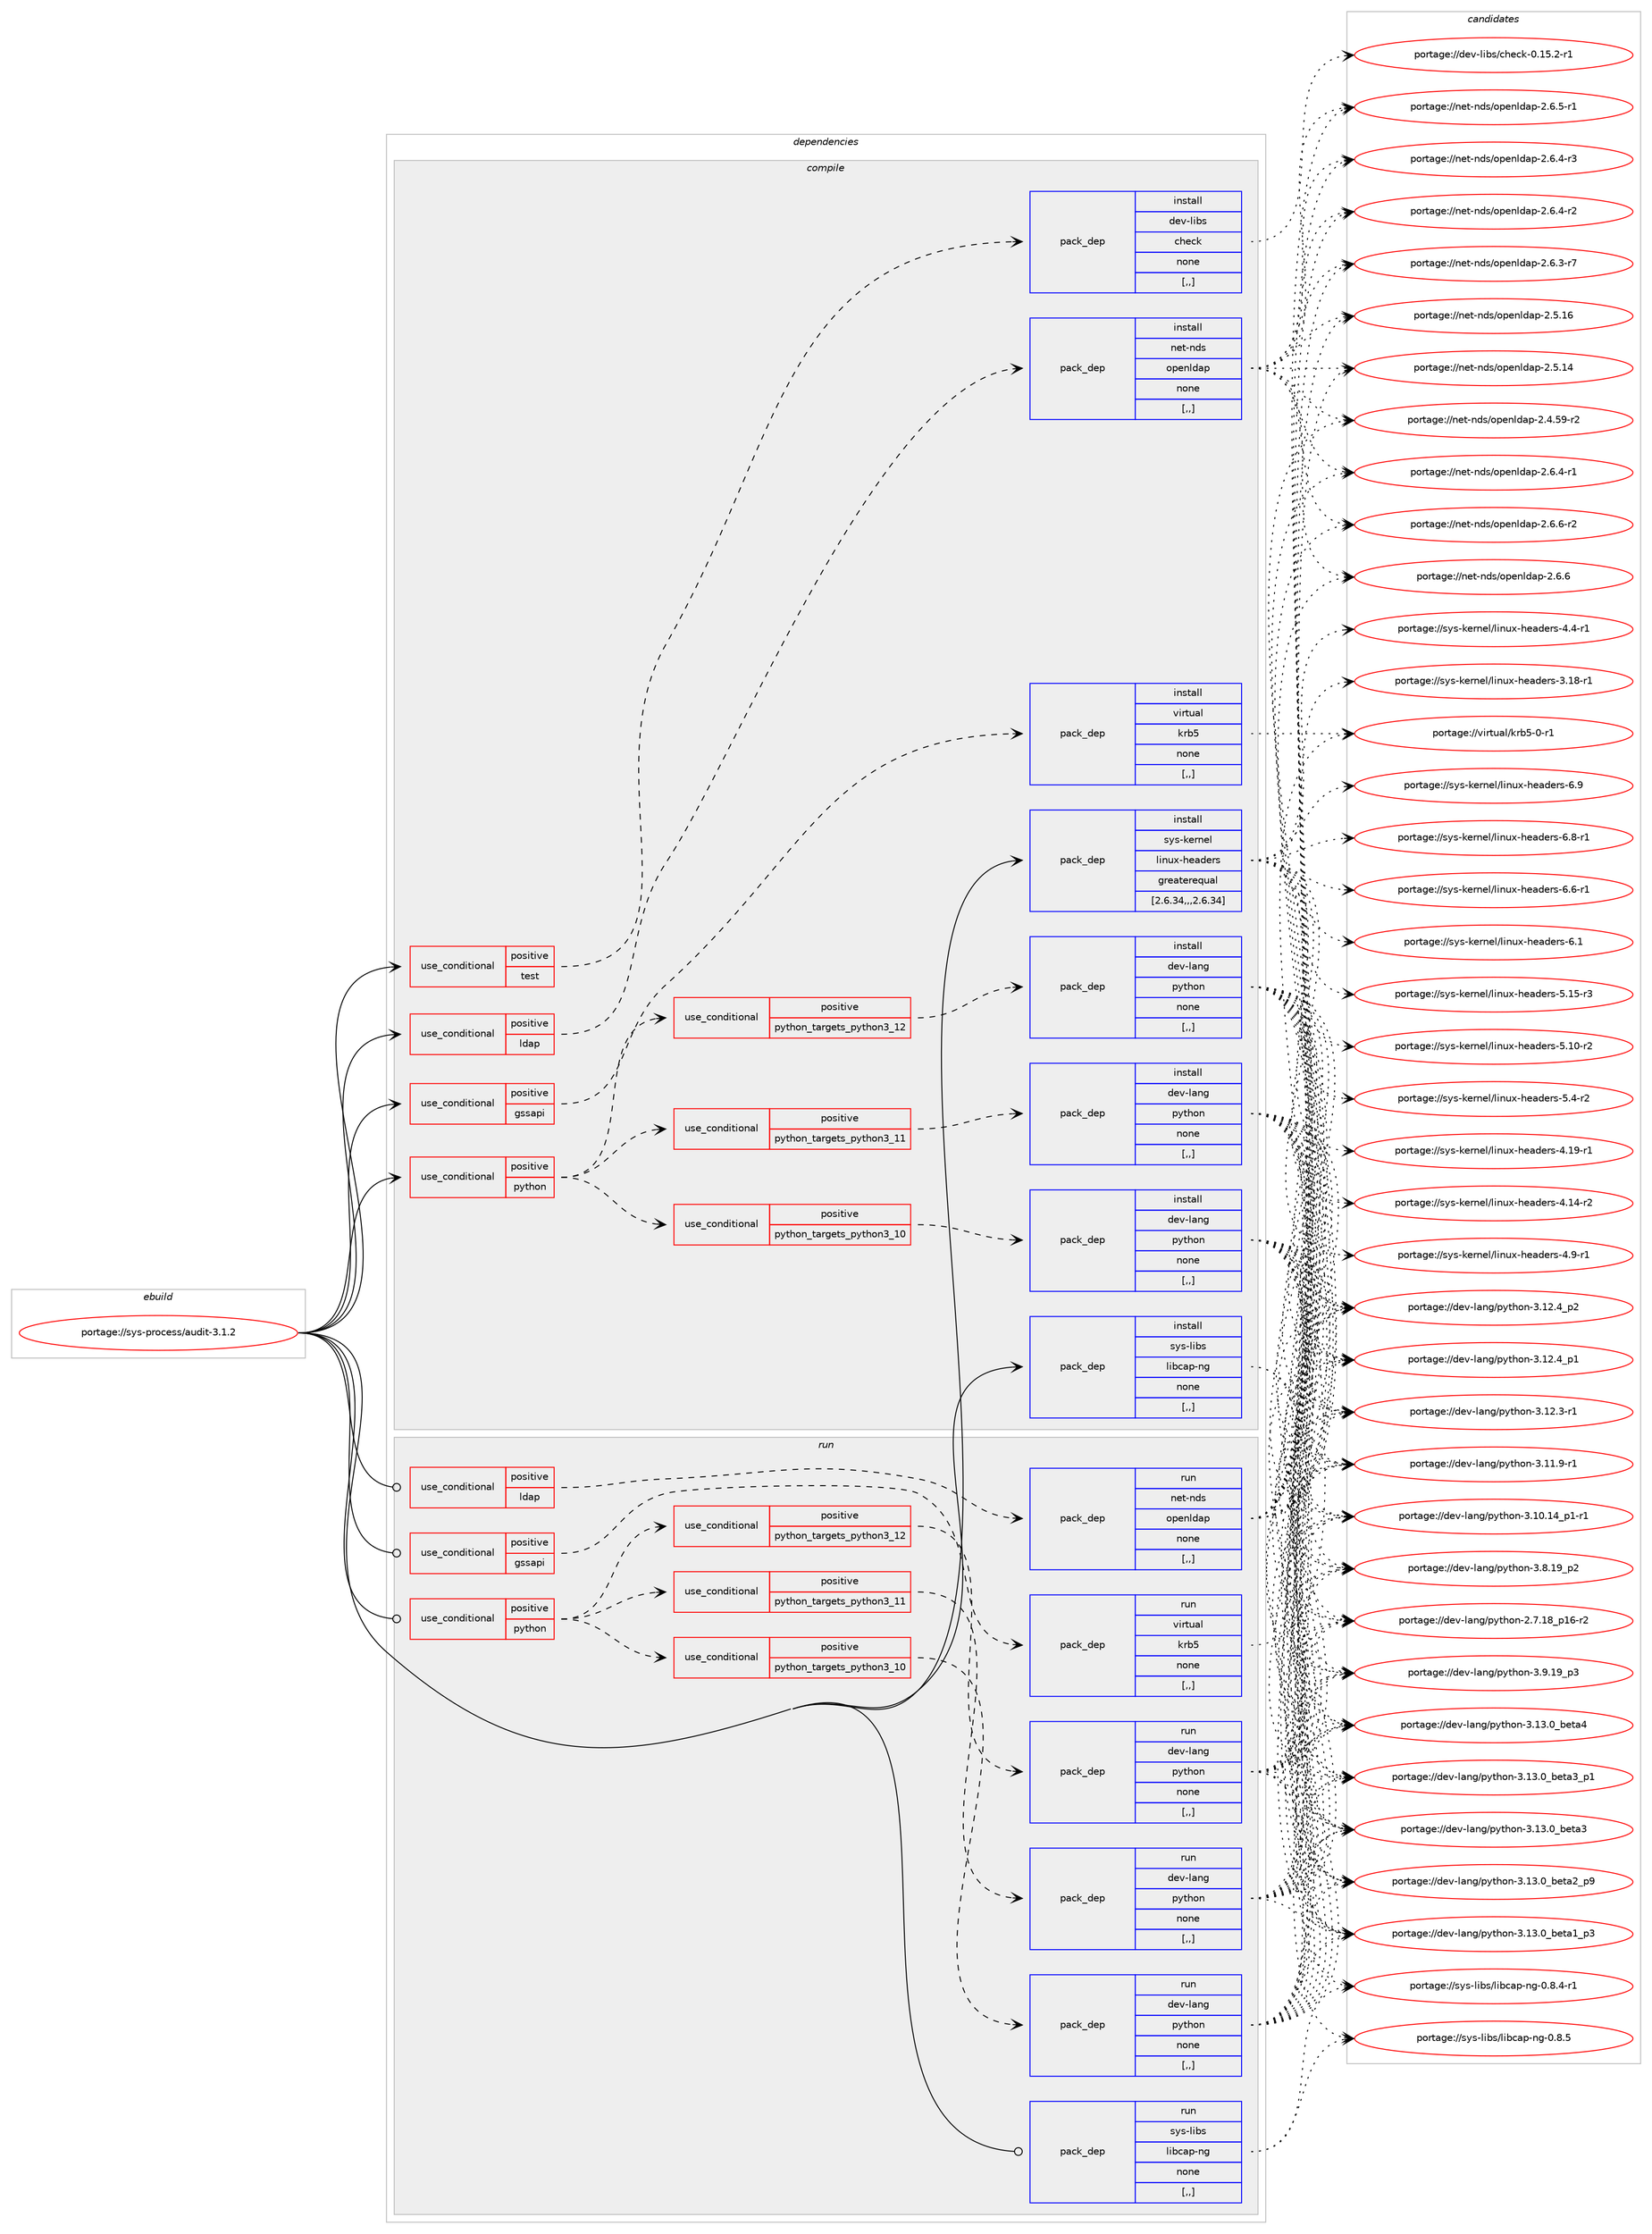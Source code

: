 digraph prolog {

# *************
# Graph options
# *************

newrank=true;
concentrate=true;
compound=true;
graph [rankdir=LR,fontname=Helvetica,fontsize=10,ranksep=1.5];#, ranksep=2.5, nodesep=0.2];
edge  [arrowhead=vee];
node  [fontname=Helvetica,fontsize=10];

# **********
# The ebuild
# **********

subgraph cluster_leftcol {
color=gray;
label=<<i>ebuild</i>>;
id [label="portage://sys-process/audit-3.1.2", color=red, width=4, href="../sys-process/audit-3.1.2.svg"];
}

# ****************
# The dependencies
# ****************

subgraph cluster_midcol {
color=gray;
label=<<i>dependencies</i>>;
subgraph cluster_compile {
fillcolor="#eeeeee";
style=filled;
label=<<i>compile</i>>;
subgraph cond118375 {
dependency443171 [label=<<TABLE BORDER="0" CELLBORDER="1" CELLSPACING="0" CELLPADDING="4"><TR><TD ROWSPAN="3" CELLPADDING="10">use_conditional</TD></TR><TR><TD>positive</TD></TR><TR><TD>gssapi</TD></TR></TABLE>>, shape=none, color=red];
subgraph pack321790 {
dependency443172 [label=<<TABLE BORDER="0" CELLBORDER="1" CELLSPACING="0" CELLPADDING="4" WIDTH="220"><TR><TD ROWSPAN="6" CELLPADDING="30">pack_dep</TD></TR><TR><TD WIDTH="110">install</TD></TR><TR><TD>virtual</TD></TR><TR><TD>krb5</TD></TR><TR><TD>none</TD></TR><TR><TD>[,,]</TD></TR></TABLE>>, shape=none, color=blue];
}
dependency443171:e -> dependency443172:w [weight=20,style="dashed",arrowhead="vee"];
}
id:e -> dependency443171:w [weight=20,style="solid",arrowhead="vee"];
subgraph cond118376 {
dependency443173 [label=<<TABLE BORDER="0" CELLBORDER="1" CELLSPACING="0" CELLPADDING="4"><TR><TD ROWSPAN="3" CELLPADDING="10">use_conditional</TD></TR><TR><TD>positive</TD></TR><TR><TD>ldap</TD></TR></TABLE>>, shape=none, color=red];
subgraph pack321791 {
dependency443174 [label=<<TABLE BORDER="0" CELLBORDER="1" CELLSPACING="0" CELLPADDING="4" WIDTH="220"><TR><TD ROWSPAN="6" CELLPADDING="30">pack_dep</TD></TR><TR><TD WIDTH="110">install</TD></TR><TR><TD>net-nds</TD></TR><TR><TD>openldap</TD></TR><TR><TD>none</TD></TR><TR><TD>[,,]</TD></TR></TABLE>>, shape=none, color=blue];
}
dependency443173:e -> dependency443174:w [weight=20,style="dashed",arrowhead="vee"];
}
id:e -> dependency443173:w [weight=20,style="solid",arrowhead="vee"];
subgraph cond118377 {
dependency443175 [label=<<TABLE BORDER="0" CELLBORDER="1" CELLSPACING="0" CELLPADDING="4"><TR><TD ROWSPAN="3" CELLPADDING="10">use_conditional</TD></TR><TR><TD>positive</TD></TR><TR><TD>python</TD></TR></TABLE>>, shape=none, color=red];
subgraph cond118378 {
dependency443176 [label=<<TABLE BORDER="0" CELLBORDER="1" CELLSPACING="0" CELLPADDING="4"><TR><TD ROWSPAN="3" CELLPADDING="10">use_conditional</TD></TR><TR><TD>positive</TD></TR><TR><TD>python_targets_python3_10</TD></TR></TABLE>>, shape=none, color=red];
subgraph pack321792 {
dependency443177 [label=<<TABLE BORDER="0" CELLBORDER="1" CELLSPACING="0" CELLPADDING="4" WIDTH="220"><TR><TD ROWSPAN="6" CELLPADDING="30">pack_dep</TD></TR><TR><TD WIDTH="110">install</TD></TR><TR><TD>dev-lang</TD></TR><TR><TD>python</TD></TR><TR><TD>none</TD></TR><TR><TD>[,,]</TD></TR></TABLE>>, shape=none, color=blue];
}
dependency443176:e -> dependency443177:w [weight=20,style="dashed",arrowhead="vee"];
}
dependency443175:e -> dependency443176:w [weight=20,style="dashed",arrowhead="vee"];
subgraph cond118379 {
dependency443178 [label=<<TABLE BORDER="0" CELLBORDER="1" CELLSPACING="0" CELLPADDING="4"><TR><TD ROWSPAN="3" CELLPADDING="10">use_conditional</TD></TR><TR><TD>positive</TD></TR><TR><TD>python_targets_python3_11</TD></TR></TABLE>>, shape=none, color=red];
subgraph pack321793 {
dependency443179 [label=<<TABLE BORDER="0" CELLBORDER="1" CELLSPACING="0" CELLPADDING="4" WIDTH="220"><TR><TD ROWSPAN="6" CELLPADDING="30">pack_dep</TD></TR><TR><TD WIDTH="110">install</TD></TR><TR><TD>dev-lang</TD></TR><TR><TD>python</TD></TR><TR><TD>none</TD></TR><TR><TD>[,,]</TD></TR></TABLE>>, shape=none, color=blue];
}
dependency443178:e -> dependency443179:w [weight=20,style="dashed",arrowhead="vee"];
}
dependency443175:e -> dependency443178:w [weight=20,style="dashed",arrowhead="vee"];
subgraph cond118380 {
dependency443180 [label=<<TABLE BORDER="0" CELLBORDER="1" CELLSPACING="0" CELLPADDING="4"><TR><TD ROWSPAN="3" CELLPADDING="10">use_conditional</TD></TR><TR><TD>positive</TD></TR><TR><TD>python_targets_python3_12</TD></TR></TABLE>>, shape=none, color=red];
subgraph pack321794 {
dependency443181 [label=<<TABLE BORDER="0" CELLBORDER="1" CELLSPACING="0" CELLPADDING="4" WIDTH="220"><TR><TD ROWSPAN="6" CELLPADDING="30">pack_dep</TD></TR><TR><TD WIDTH="110">install</TD></TR><TR><TD>dev-lang</TD></TR><TR><TD>python</TD></TR><TR><TD>none</TD></TR><TR><TD>[,,]</TD></TR></TABLE>>, shape=none, color=blue];
}
dependency443180:e -> dependency443181:w [weight=20,style="dashed",arrowhead="vee"];
}
dependency443175:e -> dependency443180:w [weight=20,style="dashed",arrowhead="vee"];
}
id:e -> dependency443175:w [weight=20,style="solid",arrowhead="vee"];
subgraph cond118381 {
dependency443182 [label=<<TABLE BORDER="0" CELLBORDER="1" CELLSPACING="0" CELLPADDING="4"><TR><TD ROWSPAN="3" CELLPADDING="10">use_conditional</TD></TR><TR><TD>positive</TD></TR><TR><TD>test</TD></TR></TABLE>>, shape=none, color=red];
subgraph pack321795 {
dependency443183 [label=<<TABLE BORDER="0" CELLBORDER="1" CELLSPACING="0" CELLPADDING="4" WIDTH="220"><TR><TD ROWSPAN="6" CELLPADDING="30">pack_dep</TD></TR><TR><TD WIDTH="110">install</TD></TR><TR><TD>dev-libs</TD></TR><TR><TD>check</TD></TR><TR><TD>none</TD></TR><TR><TD>[,,]</TD></TR></TABLE>>, shape=none, color=blue];
}
dependency443182:e -> dependency443183:w [weight=20,style="dashed",arrowhead="vee"];
}
id:e -> dependency443182:w [weight=20,style="solid",arrowhead="vee"];
subgraph pack321796 {
dependency443184 [label=<<TABLE BORDER="0" CELLBORDER="1" CELLSPACING="0" CELLPADDING="4" WIDTH="220"><TR><TD ROWSPAN="6" CELLPADDING="30">pack_dep</TD></TR><TR><TD WIDTH="110">install</TD></TR><TR><TD>sys-kernel</TD></TR><TR><TD>linux-headers</TD></TR><TR><TD>greaterequal</TD></TR><TR><TD>[2.6.34,,,2.6.34]</TD></TR></TABLE>>, shape=none, color=blue];
}
id:e -> dependency443184:w [weight=20,style="solid",arrowhead="vee"];
subgraph pack321797 {
dependency443185 [label=<<TABLE BORDER="0" CELLBORDER="1" CELLSPACING="0" CELLPADDING="4" WIDTH="220"><TR><TD ROWSPAN="6" CELLPADDING="30">pack_dep</TD></TR><TR><TD WIDTH="110">install</TD></TR><TR><TD>sys-libs</TD></TR><TR><TD>libcap-ng</TD></TR><TR><TD>none</TD></TR><TR><TD>[,,]</TD></TR></TABLE>>, shape=none, color=blue];
}
id:e -> dependency443185:w [weight=20,style="solid",arrowhead="vee"];
}
subgraph cluster_compileandrun {
fillcolor="#eeeeee";
style=filled;
label=<<i>compile and run</i>>;
}
subgraph cluster_run {
fillcolor="#eeeeee";
style=filled;
label=<<i>run</i>>;
subgraph cond118382 {
dependency443186 [label=<<TABLE BORDER="0" CELLBORDER="1" CELLSPACING="0" CELLPADDING="4"><TR><TD ROWSPAN="3" CELLPADDING="10">use_conditional</TD></TR><TR><TD>positive</TD></TR><TR><TD>gssapi</TD></TR></TABLE>>, shape=none, color=red];
subgraph pack321798 {
dependency443187 [label=<<TABLE BORDER="0" CELLBORDER="1" CELLSPACING="0" CELLPADDING="4" WIDTH="220"><TR><TD ROWSPAN="6" CELLPADDING="30">pack_dep</TD></TR><TR><TD WIDTH="110">run</TD></TR><TR><TD>virtual</TD></TR><TR><TD>krb5</TD></TR><TR><TD>none</TD></TR><TR><TD>[,,]</TD></TR></TABLE>>, shape=none, color=blue];
}
dependency443186:e -> dependency443187:w [weight=20,style="dashed",arrowhead="vee"];
}
id:e -> dependency443186:w [weight=20,style="solid",arrowhead="odot"];
subgraph cond118383 {
dependency443188 [label=<<TABLE BORDER="0" CELLBORDER="1" CELLSPACING="0" CELLPADDING="4"><TR><TD ROWSPAN="3" CELLPADDING="10">use_conditional</TD></TR><TR><TD>positive</TD></TR><TR><TD>ldap</TD></TR></TABLE>>, shape=none, color=red];
subgraph pack321799 {
dependency443189 [label=<<TABLE BORDER="0" CELLBORDER="1" CELLSPACING="0" CELLPADDING="4" WIDTH="220"><TR><TD ROWSPAN="6" CELLPADDING="30">pack_dep</TD></TR><TR><TD WIDTH="110">run</TD></TR><TR><TD>net-nds</TD></TR><TR><TD>openldap</TD></TR><TR><TD>none</TD></TR><TR><TD>[,,]</TD></TR></TABLE>>, shape=none, color=blue];
}
dependency443188:e -> dependency443189:w [weight=20,style="dashed",arrowhead="vee"];
}
id:e -> dependency443188:w [weight=20,style="solid",arrowhead="odot"];
subgraph cond118384 {
dependency443190 [label=<<TABLE BORDER="0" CELLBORDER="1" CELLSPACING="0" CELLPADDING="4"><TR><TD ROWSPAN="3" CELLPADDING="10">use_conditional</TD></TR><TR><TD>positive</TD></TR><TR><TD>python</TD></TR></TABLE>>, shape=none, color=red];
subgraph cond118385 {
dependency443191 [label=<<TABLE BORDER="0" CELLBORDER="1" CELLSPACING="0" CELLPADDING="4"><TR><TD ROWSPAN="3" CELLPADDING="10">use_conditional</TD></TR><TR><TD>positive</TD></TR><TR><TD>python_targets_python3_10</TD></TR></TABLE>>, shape=none, color=red];
subgraph pack321800 {
dependency443192 [label=<<TABLE BORDER="0" CELLBORDER="1" CELLSPACING="0" CELLPADDING="4" WIDTH="220"><TR><TD ROWSPAN="6" CELLPADDING="30">pack_dep</TD></TR><TR><TD WIDTH="110">run</TD></TR><TR><TD>dev-lang</TD></TR><TR><TD>python</TD></TR><TR><TD>none</TD></TR><TR><TD>[,,]</TD></TR></TABLE>>, shape=none, color=blue];
}
dependency443191:e -> dependency443192:w [weight=20,style="dashed",arrowhead="vee"];
}
dependency443190:e -> dependency443191:w [weight=20,style="dashed",arrowhead="vee"];
subgraph cond118386 {
dependency443193 [label=<<TABLE BORDER="0" CELLBORDER="1" CELLSPACING="0" CELLPADDING="4"><TR><TD ROWSPAN="3" CELLPADDING="10">use_conditional</TD></TR><TR><TD>positive</TD></TR><TR><TD>python_targets_python3_11</TD></TR></TABLE>>, shape=none, color=red];
subgraph pack321801 {
dependency443194 [label=<<TABLE BORDER="0" CELLBORDER="1" CELLSPACING="0" CELLPADDING="4" WIDTH="220"><TR><TD ROWSPAN="6" CELLPADDING="30">pack_dep</TD></TR><TR><TD WIDTH="110">run</TD></TR><TR><TD>dev-lang</TD></TR><TR><TD>python</TD></TR><TR><TD>none</TD></TR><TR><TD>[,,]</TD></TR></TABLE>>, shape=none, color=blue];
}
dependency443193:e -> dependency443194:w [weight=20,style="dashed",arrowhead="vee"];
}
dependency443190:e -> dependency443193:w [weight=20,style="dashed",arrowhead="vee"];
subgraph cond118387 {
dependency443195 [label=<<TABLE BORDER="0" CELLBORDER="1" CELLSPACING="0" CELLPADDING="4"><TR><TD ROWSPAN="3" CELLPADDING="10">use_conditional</TD></TR><TR><TD>positive</TD></TR><TR><TD>python_targets_python3_12</TD></TR></TABLE>>, shape=none, color=red];
subgraph pack321802 {
dependency443196 [label=<<TABLE BORDER="0" CELLBORDER="1" CELLSPACING="0" CELLPADDING="4" WIDTH="220"><TR><TD ROWSPAN="6" CELLPADDING="30">pack_dep</TD></TR><TR><TD WIDTH="110">run</TD></TR><TR><TD>dev-lang</TD></TR><TR><TD>python</TD></TR><TR><TD>none</TD></TR><TR><TD>[,,]</TD></TR></TABLE>>, shape=none, color=blue];
}
dependency443195:e -> dependency443196:w [weight=20,style="dashed",arrowhead="vee"];
}
dependency443190:e -> dependency443195:w [weight=20,style="dashed",arrowhead="vee"];
}
id:e -> dependency443190:w [weight=20,style="solid",arrowhead="odot"];
subgraph pack321803 {
dependency443197 [label=<<TABLE BORDER="0" CELLBORDER="1" CELLSPACING="0" CELLPADDING="4" WIDTH="220"><TR><TD ROWSPAN="6" CELLPADDING="30">pack_dep</TD></TR><TR><TD WIDTH="110">run</TD></TR><TR><TD>sys-libs</TD></TR><TR><TD>libcap-ng</TD></TR><TR><TD>none</TD></TR><TR><TD>[,,]</TD></TR></TABLE>>, shape=none, color=blue];
}
id:e -> dependency443197:w [weight=20,style="solid",arrowhead="odot"];
}
}

# **************
# The candidates
# **************

subgraph cluster_choices {
rank=same;
color=gray;
label=<<i>candidates</i>>;

subgraph choice321790 {
color=black;
nodesep=1;
choice1181051141161179710847107114985345484511449 [label="portage://virtual/krb5-0-r1", color=red, width=4,href="../virtual/krb5-0-r1.svg"];
dependency443172:e -> choice1181051141161179710847107114985345484511449:w [style=dotted,weight="100"];
}
subgraph choice321791 {
color=black;
nodesep=1;
choice1101011164511010011547111112101110108100971124550465446544511450 [label="portage://net-nds/openldap-2.6.6-r2", color=red, width=4,href="../net-nds/openldap-2.6.6-r2.svg"];
choice110101116451101001154711111210111010810097112455046544654 [label="portage://net-nds/openldap-2.6.6", color=red, width=4,href="../net-nds/openldap-2.6.6.svg"];
choice1101011164511010011547111112101110108100971124550465446534511449 [label="portage://net-nds/openldap-2.6.5-r1", color=red, width=4,href="../net-nds/openldap-2.6.5-r1.svg"];
choice1101011164511010011547111112101110108100971124550465446524511451 [label="portage://net-nds/openldap-2.6.4-r3", color=red, width=4,href="../net-nds/openldap-2.6.4-r3.svg"];
choice1101011164511010011547111112101110108100971124550465446524511450 [label="portage://net-nds/openldap-2.6.4-r2", color=red, width=4,href="../net-nds/openldap-2.6.4-r2.svg"];
choice1101011164511010011547111112101110108100971124550465446524511449 [label="portage://net-nds/openldap-2.6.4-r1", color=red, width=4,href="../net-nds/openldap-2.6.4-r1.svg"];
choice1101011164511010011547111112101110108100971124550465446514511455 [label="portage://net-nds/openldap-2.6.3-r7", color=red, width=4,href="../net-nds/openldap-2.6.3-r7.svg"];
choice11010111645110100115471111121011101081009711245504653464954 [label="portage://net-nds/openldap-2.5.16", color=red, width=4,href="../net-nds/openldap-2.5.16.svg"];
choice11010111645110100115471111121011101081009711245504653464952 [label="portage://net-nds/openldap-2.5.14", color=red, width=4,href="../net-nds/openldap-2.5.14.svg"];
choice110101116451101001154711111210111010810097112455046524653574511450 [label="portage://net-nds/openldap-2.4.59-r2", color=red, width=4,href="../net-nds/openldap-2.4.59-r2.svg"];
dependency443174:e -> choice1101011164511010011547111112101110108100971124550465446544511450:w [style=dotted,weight="100"];
dependency443174:e -> choice110101116451101001154711111210111010810097112455046544654:w [style=dotted,weight="100"];
dependency443174:e -> choice1101011164511010011547111112101110108100971124550465446534511449:w [style=dotted,weight="100"];
dependency443174:e -> choice1101011164511010011547111112101110108100971124550465446524511451:w [style=dotted,weight="100"];
dependency443174:e -> choice1101011164511010011547111112101110108100971124550465446524511450:w [style=dotted,weight="100"];
dependency443174:e -> choice1101011164511010011547111112101110108100971124550465446524511449:w [style=dotted,weight="100"];
dependency443174:e -> choice1101011164511010011547111112101110108100971124550465446514511455:w [style=dotted,weight="100"];
dependency443174:e -> choice11010111645110100115471111121011101081009711245504653464954:w [style=dotted,weight="100"];
dependency443174:e -> choice11010111645110100115471111121011101081009711245504653464952:w [style=dotted,weight="100"];
dependency443174:e -> choice110101116451101001154711111210111010810097112455046524653574511450:w [style=dotted,weight="100"];
}
subgraph choice321792 {
color=black;
nodesep=1;
choice1001011184510897110103471121211161041111104551464951464895981011169752 [label="portage://dev-lang/python-3.13.0_beta4", color=red, width=4,href="../dev-lang/python-3.13.0_beta4.svg"];
choice10010111845108971101034711212111610411111045514649514648959810111697519511249 [label="portage://dev-lang/python-3.13.0_beta3_p1", color=red, width=4,href="../dev-lang/python-3.13.0_beta3_p1.svg"];
choice1001011184510897110103471121211161041111104551464951464895981011169751 [label="portage://dev-lang/python-3.13.0_beta3", color=red, width=4,href="../dev-lang/python-3.13.0_beta3.svg"];
choice10010111845108971101034711212111610411111045514649514648959810111697509511257 [label="portage://dev-lang/python-3.13.0_beta2_p9", color=red, width=4,href="../dev-lang/python-3.13.0_beta2_p9.svg"];
choice10010111845108971101034711212111610411111045514649514648959810111697499511251 [label="portage://dev-lang/python-3.13.0_beta1_p3", color=red, width=4,href="../dev-lang/python-3.13.0_beta1_p3.svg"];
choice100101118451089711010347112121116104111110455146495046529511250 [label="portage://dev-lang/python-3.12.4_p2", color=red, width=4,href="../dev-lang/python-3.12.4_p2.svg"];
choice100101118451089711010347112121116104111110455146495046529511249 [label="portage://dev-lang/python-3.12.4_p1", color=red, width=4,href="../dev-lang/python-3.12.4_p1.svg"];
choice100101118451089711010347112121116104111110455146495046514511449 [label="portage://dev-lang/python-3.12.3-r1", color=red, width=4,href="../dev-lang/python-3.12.3-r1.svg"];
choice100101118451089711010347112121116104111110455146494946574511449 [label="portage://dev-lang/python-3.11.9-r1", color=red, width=4,href="../dev-lang/python-3.11.9-r1.svg"];
choice100101118451089711010347112121116104111110455146494846495295112494511449 [label="portage://dev-lang/python-3.10.14_p1-r1", color=red, width=4,href="../dev-lang/python-3.10.14_p1-r1.svg"];
choice100101118451089711010347112121116104111110455146574649579511251 [label="portage://dev-lang/python-3.9.19_p3", color=red, width=4,href="../dev-lang/python-3.9.19_p3.svg"];
choice100101118451089711010347112121116104111110455146564649579511250 [label="portage://dev-lang/python-3.8.19_p2", color=red, width=4,href="../dev-lang/python-3.8.19_p2.svg"];
choice100101118451089711010347112121116104111110455046554649569511249544511450 [label="portage://dev-lang/python-2.7.18_p16-r2", color=red, width=4,href="../dev-lang/python-2.7.18_p16-r2.svg"];
dependency443177:e -> choice1001011184510897110103471121211161041111104551464951464895981011169752:w [style=dotted,weight="100"];
dependency443177:e -> choice10010111845108971101034711212111610411111045514649514648959810111697519511249:w [style=dotted,weight="100"];
dependency443177:e -> choice1001011184510897110103471121211161041111104551464951464895981011169751:w [style=dotted,weight="100"];
dependency443177:e -> choice10010111845108971101034711212111610411111045514649514648959810111697509511257:w [style=dotted,weight="100"];
dependency443177:e -> choice10010111845108971101034711212111610411111045514649514648959810111697499511251:w [style=dotted,weight="100"];
dependency443177:e -> choice100101118451089711010347112121116104111110455146495046529511250:w [style=dotted,weight="100"];
dependency443177:e -> choice100101118451089711010347112121116104111110455146495046529511249:w [style=dotted,weight="100"];
dependency443177:e -> choice100101118451089711010347112121116104111110455146495046514511449:w [style=dotted,weight="100"];
dependency443177:e -> choice100101118451089711010347112121116104111110455146494946574511449:w [style=dotted,weight="100"];
dependency443177:e -> choice100101118451089711010347112121116104111110455146494846495295112494511449:w [style=dotted,weight="100"];
dependency443177:e -> choice100101118451089711010347112121116104111110455146574649579511251:w [style=dotted,weight="100"];
dependency443177:e -> choice100101118451089711010347112121116104111110455146564649579511250:w [style=dotted,weight="100"];
dependency443177:e -> choice100101118451089711010347112121116104111110455046554649569511249544511450:w [style=dotted,weight="100"];
}
subgraph choice321793 {
color=black;
nodesep=1;
choice1001011184510897110103471121211161041111104551464951464895981011169752 [label="portage://dev-lang/python-3.13.0_beta4", color=red, width=4,href="../dev-lang/python-3.13.0_beta4.svg"];
choice10010111845108971101034711212111610411111045514649514648959810111697519511249 [label="portage://dev-lang/python-3.13.0_beta3_p1", color=red, width=4,href="../dev-lang/python-3.13.0_beta3_p1.svg"];
choice1001011184510897110103471121211161041111104551464951464895981011169751 [label="portage://dev-lang/python-3.13.0_beta3", color=red, width=4,href="../dev-lang/python-3.13.0_beta3.svg"];
choice10010111845108971101034711212111610411111045514649514648959810111697509511257 [label="portage://dev-lang/python-3.13.0_beta2_p9", color=red, width=4,href="../dev-lang/python-3.13.0_beta2_p9.svg"];
choice10010111845108971101034711212111610411111045514649514648959810111697499511251 [label="portage://dev-lang/python-3.13.0_beta1_p3", color=red, width=4,href="../dev-lang/python-3.13.0_beta1_p3.svg"];
choice100101118451089711010347112121116104111110455146495046529511250 [label="portage://dev-lang/python-3.12.4_p2", color=red, width=4,href="../dev-lang/python-3.12.4_p2.svg"];
choice100101118451089711010347112121116104111110455146495046529511249 [label="portage://dev-lang/python-3.12.4_p1", color=red, width=4,href="../dev-lang/python-3.12.4_p1.svg"];
choice100101118451089711010347112121116104111110455146495046514511449 [label="portage://dev-lang/python-3.12.3-r1", color=red, width=4,href="../dev-lang/python-3.12.3-r1.svg"];
choice100101118451089711010347112121116104111110455146494946574511449 [label="portage://dev-lang/python-3.11.9-r1", color=red, width=4,href="../dev-lang/python-3.11.9-r1.svg"];
choice100101118451089711010347112121116104111110455146494846495295112494511449 [label="portage://dev-lang/python-3.10.14_p1-r1", color=red, width=4,href="../dev-lang/python-3.10.14_p1-r1.svg"];
choice100101118451089711010347112121116104111110455146574649579511251 [label="portage://dev-lang/python-3.9.19_p3", color=red, width=4,href="../dev-lang/python-3.9.19_p3.svg"];
choice100101118451089711010347112121116104111110455146564649579511250 [label="portage://dev-lang/python-3.8.19_p2", color=red, width=4,href="../dev-lang/python-3.8.19_p2.svg"];
choice100101118451089711010347112121116104111110455046554649569511249544511450 [label="portage://dev-lang/python-2.7.18_p16-r2", color=red, width=4,href="../dev-lang/python-2.7.18_p16-r2.svg"];
dependency443179:e -> choice1001011184510897110103471121211161041111104551464951464895981011169752:w [style=dotted,weight="100"];
dependency443179:e -> choice10010111845108971101034711212111610411111045514649514648959810111697519511249:w [style=dotted,weight="100"];
dependency443179:e -> choice1001011184510897110103471121211161041111104551464951464895981011169751:w [style=dotted,weight="100"];
dependency443179:e -> choice10010111845108971101034711212111610411111045514649514648959810111697509511257:w [style=dotted,weight="100"];
dependency443179:e -> choice10010111845108971101034711212111610411111045514649514648959810111697499511251:w [style=dotted,weight="100"];
dependency443179:e -> choice100101118451089711010347112121116104111110455146495046529511250:w [style=dotted,weight="100"];
dependency443179:e -> choice100101118451089711010347112121116104111110455146495046529511249:w [style=dotted,weight="100"];
dependency443179:e -> choice100101118451089711010347112121116104111110455146495046514511449:w [style=dotted,weight="100"];
dependency443179:e -> choice100101118451089711010347112121116104111110455146494946574511449:w [style=dotted,weight="100"];
dependency443179:e -> choice100101118451089711010347112121116104111110455146494846495295112494511449:w [style=dotted,weight="100"];
dependency443179:e -> choice100101118451089711010347112121116104111110455146574649579511251:w [style=dotted,weight="100"];
dependency443179:e -> choice100101118451089711010347112121116104111110455146564649579511250:w [style=dotted,weight="100"];
dependency443179:e -> choice100101118451089711010347112121116104111110455046554649569511249544511450:w [style=dotted,weight="100"];
}
subgraph choice321794 {
color=black;
nodesep=1;
choice1001011184510897110103471121211161041111104551464951464895981011169752 [label="portage://dev-lang/python-3.13.0_beta4", color=red, width=4,href="../dev-lang/python-3.13.0_beta4.svg"];
choice10010111845108971101034711212111610411111045514649514648959810111697519511249 [label="portage://dev-lang/python-3.13.0_beta3_p1", color=red, width=4,href="../dev-lang/python-3.13.0_beta3_p1.svg"];
choice1001011184510897110103471121211161041111104551464951464895981011169751 [label="portage://dev-lang/python-3.13.0_beta3", color=red, width=4,href="../dev-lang/python-3.13.0_beta3.svg"];
choice10010111845108971101034711212111610411111045514649514648959810111697509511257 [label="portage://dev-lang/python-3.13.0_beta2_p9", color=red, width=4,href="../dev-lang/python-3.13.0_beta2_p9.svg"];
choice10010111845108971101034711212111610411111045514649514648959810111697499511251 [label="portage://dev-lang/python-3.13.0_beta1_p3", color=red, width=4,href="../dev-lang/python-3.13.0_beta1_p3.svg"];
choice100101118451089711010347112121116104111110455146495046529511250 [label="portage://dev-lang/python-3.12.4_p2", color=red, width=4,href="../dev-lang/python-3.12.4_p2.svg"];
choice100101118451089711010347112121116104111110455146495046529511249 [label="portage://dev-lang/python-3.12.4_p1", color=red, width=4,href="../dev-lang/python-3.12.4_p1.svg"];
choice100101118451089711010347112121116104111110455146495046514511449 [label="portage://dev-lang/python-3.12.3-r1", color=red, width=4,href="../dev-lang/python-3.12.3-r1.svg"];
choice100101118451089711010347112121116104111110455146494946574511449 [label="portage://dev-lang/python-3.11.9-r1", color=red, width=4,href="../dev-lang/python-3.11.9-r1.svg"];
choice100101118451089711010347112121116104111110455146494846495295112494511449 [label="portage://dev-lang/python-3.10.14_p1-r1", color=red, width=4,href="../dev-lang/python-3.10.14_p1-r1.svg"];
choice100101118451089711010347112121116104111110455146574649579511251 [label="portage://dev-lang/python-3.9.19_p3", color=red, width=4,href="../dev-lang/python-3.9.19_p3.svg"];
choice100101118451089711010347112121116104111110455146564649579511250 [label="portage://dev-lang/python-3.8.19_p2", color=red, width=4,href="../dev-lang/python-3.8.19_p2.svg"];
choice100101118451089711010347112121116104111110455046554649569511249544511450 [label="portage://dev-lang/python-2.7.18_p16-r2", color=red, width=4,href="../dev-lang/python-2.7.18_p16-r2.svg"];
dependency443181:e -> choice1001011184510897110103471121211161041111104551464951464895981011169752:w [style=dotted,weight="100"];
dependency443181:e -> choice10010111845108971101034711212111610411111045514649514648959810111697519511249:w [style=dotted,weight="100"];
dependency443181:e -> choice1001011184510897110103471121211161041111104551464951464895981011169751:w [style=dotted,weight="100"];
dependency443181:e -> choice10010111845108971101034711212111610411111045514649514648959810111697509511257:w [style=dotted,weight="100"];
dependency443181:e -> choice10010111845108971101034711212111610411111045514649514648959810111697499511251:w [style=dotted,weight="100"];
dependency443181:e -> choice100101118451089711010347112121116104111110455146495046529511250:w [style=dotted,weight="100"];
dependency443181:e -> choice100101118451089711010347112121116104111110455146495046529511249:w [style=dotted,weight="100"];
dependency443181:e -> choice100101118451089711010347112121116104111110455146495046514511449:w [style=dotted,weight="100"];
dependency443181:e -> choice100101118451089711010347112121116104111110455146494946574511449:w [style=dotted,weight="100"];
dependency443181:e -> choice100101118451089711010347112121116104111110455146494846495295112494511449:w [style=dotted,weight="100"];
dependency443181:e -> choice100101118451089711010347112121116104111110455146574649579511251:w [style=dotted,weight="100"];
dependency443181:e -> choice100101118451089711010347112121116104111110455146564649579511250:w [style=dotted,weight="100"];
dependency443181:e -> choice100101118451089711010347112121116104111110455046554649569511249544511450:w [style=dotted,weight="100"];
}
subgraph choice321795 {
color=black;
nodesep=1;
choice1001011184510810598115479910410199107454846495346504511449 [label="portage://dev-libs/check-0.15.2-r1", color=red, width=4,href="../dev-libs/check-0.15.2-r1.svg"];
dependency443183:e -> choice1001011184510810598115479910410199107454846495346504511449:w [style=dotted,weight="100"];
}
subgraph choice321796 {
color=black;
nodesep=1;
choice1151211154510710111411010110847108105110117120451041019710010111411545544657 [label="portage://sys-kernel/linux-headers-6.9", color=red, width=4,href="../sys-kernel/linux-headers-6.9.svg"];
choice11512111545107101114110101108471081051101171204510410197100101114115455446564511449 [label="portage://sys-kernel/linux-headers-6.8-r1", color=red, width=4,href="../sys-kernel/linux-headers-6.8-r1.svg"];
choice11512111545107101114110101108471081051101171204510410197100101114115455446544511449 [label="portage://sys-kernel/linux-headers-6.6-r1", color=red, width=4,href="../sys-kernel/linux-headers-6.6-r1.svg"];
choice1151211154510710111411010110847108105110117120451041019710010111411545544649 [label="portage://sys-kernel/linux-headers-6.1", color=red, width=4,href="../sys-kernel/linux-headers-6.1.svg"];
choice1151211154510710111411010110847108105110117120451041019710010111411545534649534511451 [label="portage://sys-kernel/linux-headers-5.15-r3", color=red, width=4,href="../sys-kernel/linux-headers-5.15-r3.svg"];
choice1151211154510710111411010110847108105110117120451041019710010111411545534649484511450 [label="portage://sys-kernel/linux-headers-5.10-r2", color=red, width=4,href="../sys-kernel/linux-headers-5.10-r2.svg"];
choice11512111545107101114110101108471081051101171204510410197100101114115455346524511450 [label="portage://sys-kernel/linux-headers-5.4-r2", color=red, width=4,href="../sys-kernel/linux-headers-5.4-r2.svg"];
choice1151211154510710111411010110847108105110117120451041019710010111411545524649574511449 [label="portage://sys-kernel/linux-headers-4.19-r1", color=red, width=4,href="../sys-kernel/linux-headers-4.19-r1.svg"];
choice1151211154510710111411010110847108105110117120451041019710010111411545524649524511450 [label="portage://sys-kernel/linux-headers-4.14-r2", color=red, width=4,href="../sys-kernel/linux-headers-4.14-r2.svg"];
choice11512111545107101114110101108471081051101171204510410197100101114115455246574511449 [label="portage://sys-kernel/linux-headers-4.9-r1", color=red, width=4,href="../sys-kernel/linux-headers-4.9-r1.svg"];
choice11512111545107101114110101108471081051101171204510410197100101114115455246524511449 [label="portage://sys-kernel/linux-headers-4.4-r1", color=red, width=4,href="../sys-kernel/linux-headers-4.4-r1.svg"];
choice1151211154510710111411010110847108105110117120451041019710010111411545514649564511449 [label="portage://sys-kernel/linux-headers-3.18-r1", color=red, width=4,href="../sys-kernel/linux-headers-3.18-r1.svg"];
dependency443184:e -> choice1151211154510710111411010110847108105110117120451041019710010111411545544657:w [style=dotted,weight="100"];
dependency443184:e -> choice11512111545107101114110101108471081051101171204510410197100101114115455446564511449:w [style=dotted,weight="100"];
dependency443184:e -> choice11512111545107101114110101108471081051101171204510410197100101114115455446544511449:w [style=dotted,weight="100"];
dependency443184:e -> choice1151211154510710111411010110847108105110117120451041019710010111411545544649:w [style=dotted,weight="100"];
dependency443184:e -> choice1151211154510710111411010110847108105110117120451041019710010111411545534649534511451:w [style=dotted,weight="100"];
dependency443184:e -> choice1151211154510710111411010110847108105110117120451041019710010111411545534649484511450:w [style=dotted,weight="100"];
dependency443184:e -> choice11512111545107101114110101108471081051101171204510410197100101114115455346524511450:w [style=dotted,weight="100"];
dependency443184:e -> choice1151211154510710111411010110847108105110117120451041019710010111411545524649574511449:w [style=dotted,weight="100"];
dependency443184:e -> choice1151211154510710111411010110847108105110117120451041019710010111411545524649524511450:w [style=dotted,weight="100"];
dependency443184:e -> choice11512111545107101114110101108471081051101171204510410197100101114115455246574511449:w [style=dotted,weight="100"];
dependency443184:e -> choice11512111545107101114110101108471081051101171204510410197100101114115455246524511449:w [style=dotted,weight="100"];
dependency443184:e -> choice1151211154510710111411010110847108105110117120451041019710010111411545514649564511449:w [style=dotted,weight="100"];
}
subgraph choice321797 {
color=black;
nodesep=1;
choice11512111545108105981154710810598999711245110103454846564653 [label="portage://sys-libs/libcap-ng-0.8.5", color=red, width=4,href="../sys-libs/libcap-ng-0.8.5.svg"];
choice115121115451081059811547108105989997112451101034548465646524511449 [label="portage://sys-libs/libcap-ng-0.8.4-r1", color=red, width=4,href="../sys-libs/libcap-ng-0.8.4-r1.svg"];
dependency443185:e -> choice11512111545108105981154710810598999711245110103454846564653:w [style=dotted,weight="100"];
dependency443185:e -> choice115121115451081059811547108105989997112451101034548465646524511449:w [style=dotted,weight="100"];
}
subgraph choice321798 {
color=black;
nodesep=1;
choice1181051141161179710847107114985345484511449 [label="portage://virtual/krb5-0-r1", color=red, width=4,href="../virtual/krb5-0-r1.svg"];
dependency443187:e -> choice1181051141161179710847107114985345484511449:w [style=dotted,weight="100"];
}
subgraph choice321799 {
color=black;
nodesep=1;
choice1101011164511010011547111112101110108100971124550465446544511450 [label="portage://net-nds/openldap-2.6.6-r2", color=red, width=4,href="../net-nds/openldap-2.6.6-r2.svg"];
choice110101116451101001154711111210111010810097112455046544654 [label="portage://net-nds/openldap-2.6.6", color=red, width=4,href="../net-nds/openldap-2.6.6.svg"];
choice1101011164511010011547111112101110108100971124550465446534511449 [label="portage://net-nds/openldap-2.6.5-r1", color=red, width=4,href="../net-nds/openldap-2.6.5-r1.svg"];
choice1101011164511010011547111112101110108100971124550465446524511451 [label="portage://net-nds/openldap-2.6.4-r3", color=red, width=4,href="../net-nds/openldap-2.6.4-r3.svg"];
choice1101011164511010011547111112101110108100971124550465446524511450 [label="portage://net-nds/openldap-2.6.4-r2", color=red, width=4,href="../net-nds/openldap-2.6.4-r2.svg"];
choice1101011164511010011547111112101110108100971124550465446524511449 [label="portage://net-nds/openldap-2.6.4-r1", color=red, width=4,href="../net-nds/openldap-2.6.4-r1.svg"];
choice1101011164511010011547111112101110108100971124550465446514511455 [label="portage://net-nds/openldap-2.6.3-r7", color=red, width=4,href="../net-nds/openldap-2.6.3-r7.svg"];
choice11010111645110100115471111121011101081009711245504653464954 [label="portage://net-nds/openldap-2.5.16", color=red, width=4,href="../net-nds/openldap-2.5.16.svg"];
choice11010111645110100115471111121011101081009711245504653464952 [label="portage://net-nds/openldap-2.5.14", color=red, width=4,href="../net-nds/openldap-2.5.14.svg"];
choice110101116451101001154711111210111010810097112455046524653574511450 [label="portage://net-nds/openldap-2.4.59-r2", color=red, width=4,href="../net-nds/openldap-2.4.59-r2.svg"];
dependency443189:e -> choice1101011164511010011547111112101110108100971124550465446544511450:w [style=dotted,weight="100"];
dependency443189:e -> choice110101116451101001154711111210111010810097112455046544654:w [style=dotted,weight="100"];
dependency443189:e -> choice1101011164511010011547111112101110108100971124550465446534511449:w [style=dotted,weight="100"];
dependency443189:e -> choice1101011164511010011547111112101110108100971124550465446524511451:w [style=dotted,weight="100"];
dependency443189:e -> choice1101011164511010011547111112101110108100971124550465446524511450:w [style=dotted,weight="100"];
dependency443189:e -> choice1101011164511010011547111112101110108100971124550465446524511449:w [style=dotted,weight="100"];
dependency443189:e -> choice1101011164511010011547111112101110108100971124550465446514511455:w [style=dotted,weight="100"];
dependency443189:e -> choice11010111645110100115471111121011101081009711245504653464954:w [style=dotted,weight="100"];
dependency443189:e -> choice11010111645110100115471111121011101081009711245504653464952:w [style=dotted,weight="100"];
dependency443189:e -> choice110101116451101001154711111210111010810097112455046524653574511450:w [style=dotted,weight="100"];
}
subgraph choice321800 {
color=black;
nodesep=1;
choice1001011184510897110103471121211161041111104551464951464895981011169752 [label="portage://dev-lang/python-3.13.0_beta4", color=red, width=4,href="../dev-lang/python-3.13.0_beta4.svg"];
choice10010111845108971101034711212111610411111045514649514648959810111697519511249 [label="portage://dev-lang/python-3.13.0_beta3_p1", color=red, width=4,href="../dev-lang/python-3.13.0_beta3_p1.svg"];
choice1001011184510897110103471121211161041111104551464951464895981011169751 [label="portage://dev-lang/python-3.13.0_beta3", color=red, width=4,href="../dev-lang/python-3.13.0_beta3.svg"];
choice10010111845108971101034711212111610411111045514649514648959810111697509511257 [label="portage://dev-lang/python-3.13.0_beta2_p9", color=red, width=4,href="../dev-lang/python-3.13.0_beta2_p9.svg"];
choice10010111845108971101034711212111610411111045514649514648959810111697499511251 [label="portage://dev-lang/python-3.13.0_beta1_p3", color=red, width=4,href="../dev-lang/python-3.13.0_beta1_p3.svg"];
choice100101118451089711010347112121116104111110455146495046529511250 [label="portage://dev-lang/python-3.12.4_p2", color=red, width=4,href="../dev-lang/python-3.12.4_p2.svg"];
choice100101118451089711010347112121116104111110455146495046529511249 [label="portage://dev-lang/python-3.12.4_p1", color=red, width=4,href="../dev-lang/python-3.12.4_p1.svg"];
choice100101118451089711010347112121116104111110455146495046514511449 [label="portage://dev-lang/python-3.12.3-r1", color=red, width=4,href="../dev-lang/python-3.12.3-r1.svg"];
choice100101118451089711010347112121116104111110455146494946574511449 [label="portage://dev-lang/python-3.11.9-r1", color=red, width=4,href="../dev-lang/python-3.11.9-r1.svg"];
choice100101118451089711010347112121116104111110455146494846495295112494511449 [label="portage://dev-lang/python-3.10.14_p1-r1", color=red, width=4,href="../dev-lang/python-3.10.14_p1-r1.svg"];
choice100101118451089711010347112121116104111110455146574649579511251 [label="portage://dev-lang/python-3.9.19_p3", color=red, width=4,href="../dev-lang/python-3.9.19_p3.svg"];
choice100101118451089711010347112121116104111110455146564649579511250 [label="portage://dev-lang/python-3.8.19_p2", color=red, width=4,href="../dev-lang/python-3.8.19_p2.svg"];
choice100101118451089711010347112121116104111110455046554649569511249544511450 [label="portage://dev-lang/python-2.7.18_p16-r2", color=red, width=4,href="../dev-lang/python-2.7.18_p16-r2.svg"];
dependency443192:e -> choice1001011184510897110103471121211161041111104551464951464895981011169752:w [style=dotted,weight="100"];
dependency443192:e -> choice10010111845108971101034711212111610411111045514649514648959810111697519511249:w [style=dotted,weight="100"];
dependency443192:e -> choice1001011184510897110103471121211161041111104551464951464895981011169751:w [style=dotted,weight="100"];
dependency443192:e -> choice10010111845108971101034711212111610411111045514649514648959810111697509511257:w [style=dotted,weight="100"];
dependency443192:e -> choice10010111845108971101034711212111610411111045514649514648959810111697499511251:w [style=dotted,weight="100"];
dependency443192:e -> choice100101118451089711010347112121116104111110455146495046529511250:w [style=dotted,weight="100"];
dependency443192:e -> choice100101118451089711010347112121116104111110455146495046529511249:w [style=dotted,weight="100"];
dependency443192:e -> choice100101118451089711010347112121116104111110455146495046514511449:w [style=dotted,weight="100"];
dependency443192:e -> choice100101118451089711010347112121116104111110455146494946574511449:w [style=dotted,weight="100"];
dependency443192:e -> choice100101118451089711010347112121116104111110455146494846495295112494511449:w [style=dotted,weight="100"];
dependency443192:e -> choice100101118451089711010347112121116104111110455146574649579511251:w [style=dotted,weight="100"];
dependency443192:e -> choice100101118451089711010347112121116104111110455146564649579511250:w [style=dotted,weight="100"];
dependency443192:e -> choice100101118451089711010347112121116104111110455046554649569511249544511450:w [style=dotted,weight="100"];
}
subgraph choice321801 {
color=black;
nodesep=1;
choice1001011184510897110103471121211161041111104551464951464895981011169752 [label="portage://dev-lang/python-3.13.0_beta4", color=red, width=4,href="../dev-lang/python-3.13.0_beta4.svg"];
choice10010111845108971101034711212111610411111045514649514648959810111697519511249 [label="portage://dev-lang/python-3.13.0_beta3_p1", color=red, width=4,href="../dev-lang/python-3.13.0_beta3_p1.svg"];
choice1001011184510897110103471121211161041111104551464951464895981011169751 [label="portage://dev-lang/python-3.13.0_beta3", color=red, width=4,href="../dev-lang/python-3.13.0_beta3.svg"];
choice10010111845108971101034711212111610411111045514649514648959810111697509511257 [label="portage://dev-lang/python-3.13.0_beta2_p9", color=red, width=4,href="../dev-lang/python-3.13.0_beta2_p9.svg"];
choice10010111845108971101034711212111610411111045514649514648959810111697499511251 [label="portage://dev-lang/python-3.13.0_beta1_p3", color=red, width=4,href="../dev-lang/python-3.13.0_beta1_p3.svg"];
choice100101118451089711010347112121116104111110455146495046529511250 [label="portage://dev-lang/python-3.12.4_p2", color=red, width=4,href="../dev-lang/python-3.12.4_p2.svg"];
choice100101118451089711010347112121116104111110455146495046529511249 [label="portage://dev-lang/python-3.12.4_p1", color=red, width=4,href="../dev-lang/python-3.12.4_p1.svg"];
choice100101118451089711010347112121116104111110455146495046514511449 [label="portage://dev-lang/python-3.12.3-r1", color=red, width=4,href="../dev-lang/python-3.12.3-r1.svg"];
choice100101118451089711010347112121116104111110455146494946574511449 [label="portage://dev-lang/python-3.11.9-r1", color=red, width=4,href="../dev-lang/python-3.11.9-r1.svg"];
choice100101118451089711010347112121116104111110455146494846495295112494511449 [label="portage://dev-lang/python-3.10.14_p1-r1", color=red, width=4,href="../dev-lang/python-3.10.14_p1-r1.svg"];
choice100101118451089711010347112121116104111110455146574649579511251 [label="portage://dev-lang/python-3.9.19_p3", color=red, width=4,href="../dev-lang/python-3.9.19_p3.svg"];
choice100101118451089711010347112121116104111110455146564649579511250 [label="portage://dev-lang/python-3.8.19_p2", color=red, width=4,href="../dev-lang/python-3.8.19_p2.svg"];
choice100101118451089711010347112121116104111110455046554649569511249544511450 [label="portage://dev-lang/python-2.7.18_p16-r2", color=red, width=4,href="../dev-lang/python-2.7.18_p16-r2.svg"];
dependency443194:e -> choice1001011184510897110103471121211161041111104551464951464895981011169752:w [style=dotted,weight="100"];
dependency443194:e -> choice10010111845108971101034711212111610411111045514649514648959810111697519511249:w [style=dotted,weight="100"];
dependency443194:e -> choice1001011184510897110103471121211161041111104551464951464895981011169751:w [style=dotted,weight="100"];
dependency443194:e -> choice10010111845108971101034711212111610411111045514649514648959810111697509511257:w [style=dotted,weight="100"];
dependency443194:e -> choice10010111845108971101034711212111610411111045514649514648959810111697499511251:w [style=dotted,weight="100"];
dependency443194:e -> choice100101118451089711010347112121116104111110455146495046529511250:w [style=dotted,weight="100"];
dependency443194:e -> choice100101118451089711010347112121116104111110455146495046529511249:w [style=dotted,weight="100"];
dependency443194:e -> choice100101118451089711010347112121116104111110455146495046514511449:w [style=dotted,weight="100"];
dependency443194:e -> choice100101118451089711010347112121116104111110455146494946574511449:w [style=dotted,weight="100"];
dependency443194:e -> choice100101118451089711010347112121116104111110455146494846495295112494511449:w [style=dotted,weight="100"];
dependency443194:e -> choice100101118451089711010347112121116104111110455146574649579511251:w [style=dotted,weight="100"];
dependency443194:e -> choice100101118451089711010347112121116104111110455146564649579511250:w [style=dotted,weight="100"];
dependency443194:e -> choice100101118451089711010347112121116104111110455046554649569511249544511450:w [style=dotted,weight="100"];
}
subgraph choice321802 {
color=black;
nodesep=1;
choice1001011184510897110103471121211161041111104551464951464895981011169752 [label="portage://dev-lang/python-3.13.0_beta4", color=red, width=4,href="../dev-lang/python-3.13.0_beta4.svg"];
choice10010111845108971101034711212111610411111045514649514648959810111697519511249 [label="portage://dev-lang/python-3.13.0_beta3_p1", color=red, width=4,href="../dev-lang/python-3.13.0_beta3_p1.svg"];
choice1001011184510897110103471121211161041111104551464951464895981011169751 [label="portage://dev-lang/python-3.13.0_beta3", color=red, width=4,href="../dev-lang/python-3.13.0_beta3.svg"];
choice10010111845108971101034711212111610411111045514649514648959810111697509511257 [label="portage://dev-lang/python-3.13.0_beta2_p9", color=red, width=4,href="../dev-lang/python-3.13.0_beta2_p9.svg"];
choice10010111845108971101034711212111610411111045514649514648959810111697499511251 [label="portage://dev-lang/python-3.13.0_beta1_p3", color=red, width=4,href="../dev-lang/python-3.13.0_beta1_p3.svg"];
choice100101118451089711010347112121116104111110455146495046529511250 [label="portage://dev-lang/python-3.12.4_p2", color=red, width=4,href="../dev-lang/python-3.12.4_p2.svg"];
choice100101118451089711010347112121116104111110455146495046529511249 [label="portage://dev-lang/python-3.12.4_p1", color=red, width=4,href="../dev-lang/python-3.12.4_p1.svg"];
choice100101118451089711010347112121116104111110455146495046514511449 [label="portage://dev-lang/python-3.12.3-r1", color=red, width=4,href="../dev-lang/python-3.12.3-r1.svg"];
choice100101118451089711010347112121116104111110455146494946574511449 [label="portage://dev-lang/python-3.11.9-r1", color=red, width=4,href="../dev-lang/python-3.11.9-r1.svg"];
choice100101118451089711010347112121116104111110455146494846495295112494511449 [label="portage://dev-lang/python-3.10.14_p1-r1", color=red, width=4,href="../dev-lang/python-3.10.14_p1-r1.svg"];
choice100101118451089711010347112121116104111110455146574649579511251 [label="portage://dev-lang/python-3.9.19_p3", color=red, width=4,href="../dev-lang/python-3.9.19_p3.svg"];
choice100101118451089711010347112121116104111110455146564649579511250 [label="portage://dev-lang/python-3.8.19_p2", color=red, width=4,href="../dev-lang/python-3.8.19_p2.svg"];
choice100101118451089711010347112121116104111110455046554649569511249544511450 [label="portage://dev-lang/python-2.7.18_p16-r2", color=red, width=4,href="../dev-lang/python-2.7.18_p16-r2.svg"];
dependency443196:e -> choice1001011184510897110103471121211161041111104551464951464895981011169752:w [style=dotted,weight="100"];
dependency443196:e -> choice10010111845108971101034711212111610411111045514649514648959810111697519511249:w [style=dotted,weight="100"];
dependency443196:e -> choice1001011184510897110103471121211161041111104551464951464895981011169751:w [style=dotted,weight="100"];
dependency443196:e -> choice10010111845108971101034711212111610411111045514649514648959810111697509511257:w [style=dotted,weight="100"];
dependency443196:e -> choice10010111845108971101034711212111610411111045514649514648959810111697499511251:w [style=dotted,weight="100"];
dependency443196:e -> choice100101118451089711010347112121116104111110455146495046529511250:w [style=dotted,weight="100"];
dependency443196:e -> choice100101118451089711010347112121116104111110455146495046529511249:w [style=dotted,weight="100"];
dependency443196:e -> choice100101118451089711010347112121116104111110455146495046514511449:w [style=dotted,weight="100"];
dependency443196:e -> choice100101118451089711010347112121116104111110455146494946574511449:w [style=dotted,weight="100"];
dependency443196:e -> choice100101118451089711010347112121116104111110455146494846495295112494511449:w [style=dotted,weight="100"];
dependency443196:e -> choice100101118451089711010347112121116104111110455146574649579511251:w [style=dotted,weight="100"];
dependency443196:e -> choice100101118451089711010347112121116104111110455146564649579511250:w [style=dotted,weight="100"];
dependency443196:e -> choice100101118451089711010347112121116104111110455046554649569511249544511450:w [style=dotted,weight="100"];
}
subgraph choice321803 {
color=black;
nodesep=1;
choice11512111545108105981154710810598999711245110103454846564653 [label="portage://sys-libs/libcap-ng-0.8.5", color=red, width=4,href="../sys-libs/libcap-ng-0.8.5.svg"];
choice115121115451081059811547108105989997112451101034548465646524511449 [label="portage://sys-libs/libcap-ng-0.8.4-r1", color=red, width=4,href="../sys-libs/libcap-ng-0.8.4-r1.svg"];
dependency443197:e -> choice11512111545108105981154710810598999711245110103454846564653:w [style=dotted,weight="100"];
dependency443197:e -> choice115121115451081059811547108105989997112451101034548465646524511449:w [style=dotted,weight="100"];
}
}

}
